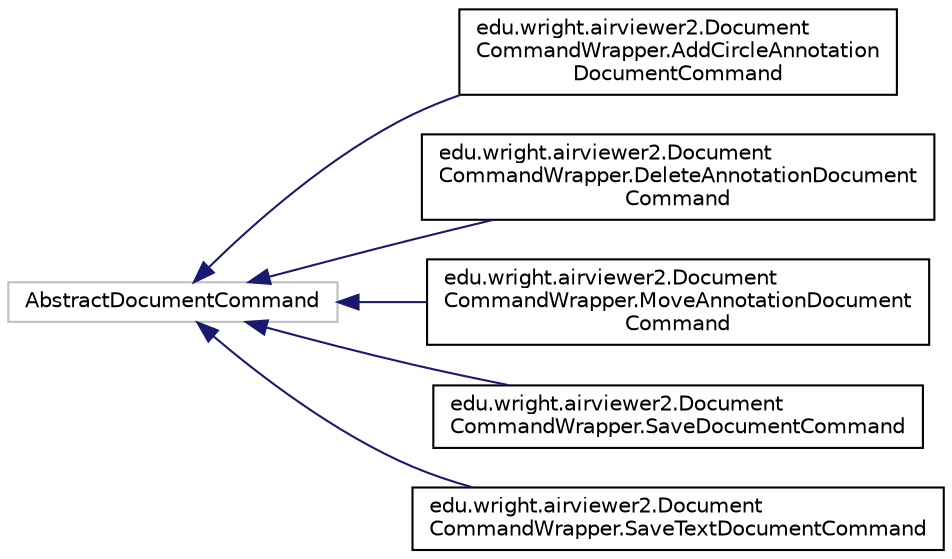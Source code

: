 digraph "Graphical Class Hierarchy"
{
 // LATEX_PDF_SIZE
  edge [fontname="Helvetica",fontsize="10",labelfontname="Helvetica",labelfontsize="10"];
  node [fontname="Helvetica",fontsize="10",shape=record];
  rankdir="LR";
  Node13 [label="AbstractDocumentCommand",height=0.2,width=0.4,color="grey75", fillcolor="white", style="filled",tooltip=" "];
  Node13 -> Node0 [dir="back",color="midnightblue",fontsize="10",style="solid",fontname="Helvetica"];
  Node0 [label="edu.wright.airviewer2.Document\lCommandWrapper.AddCircleAnnotation\lDocumentCommand",height=0.2,width=0.4,color="black", fillcolor="white", style="filled",URL="$classedu_1_1wright_1_1airviewer2_1_1_document_command_wrapper_1_1_add_circle_annotation_document_command.html",tooltip="Instances of this class encapsulate commands to annotate PDF documents; by adding an ellipse containi..."];
  Node13 -> Node15 [dir="back",color="midnightblue",fontsize="10",style="solid",fontname="Helvetica"];
  Node15 [label="edu.wright.airviewer2.Document\lCommandWrapper.DeleteAnnotationDocument\lCommand",height=0.2,width=0.4,color="black", fillcolor="white", style="filled",URL="$classedu_1_1wright_1_1airviewer2_1_1_document_command_wrapper_1_1_delete_annotation_document_command.html",tooltip="Instances of this class encapsulate commands to annotate PDF documents encapsulated by deleting an ex..."];
  Node13 -> Node16 [dir="back",color="midnightblue",fontsize="10",style="solid",fontname="Helvetica"];
  Node16 [label="edu.wright.airviewer2.Document\lCommandWrapper.MoveAnnotationDocument\lCommand",height=0.2,width=0.4,color="black", fillcolor="white", style="filled",URL="$classedu_1_1wright_1_1airviewer2_1_1_document_command_wrapper_1_1_move_annotation_document_command.html",tooltip=" "];
  Node13 -> Node17 [dir="back",color="midnightblue",fontsize="10",style="solid",fontname="Helvetica"];
  Node17 [label="edu.wright.airviewer2.Document\lCommandWrapper.SaveDocumentCommand",height=0.2,width=0.4,color="black", fillcolor="white", style="filled",URL="$classedu_1_1wright_1_1airviewer2_1_1_document_command_wrapper_1_1_save_document_command.html",tooltip=" "];
  Node13 -> Node18 [dir="back",color="midnightblue",fontsize="10",style="solid",fontname="Helvetica"];
  Node18 [label="edu.wright.airviewer2.Document\lCommandWrapper.SaveTextDocumentCommand",height=0.2,width=0.4,color="black", fillcolor="white", style="filled",URL="$classedu_1_1wright_1_1airviewer2_1_1_document_command_wrapper_1_1_save_text_document_command.html",tooltip=" "];
}
